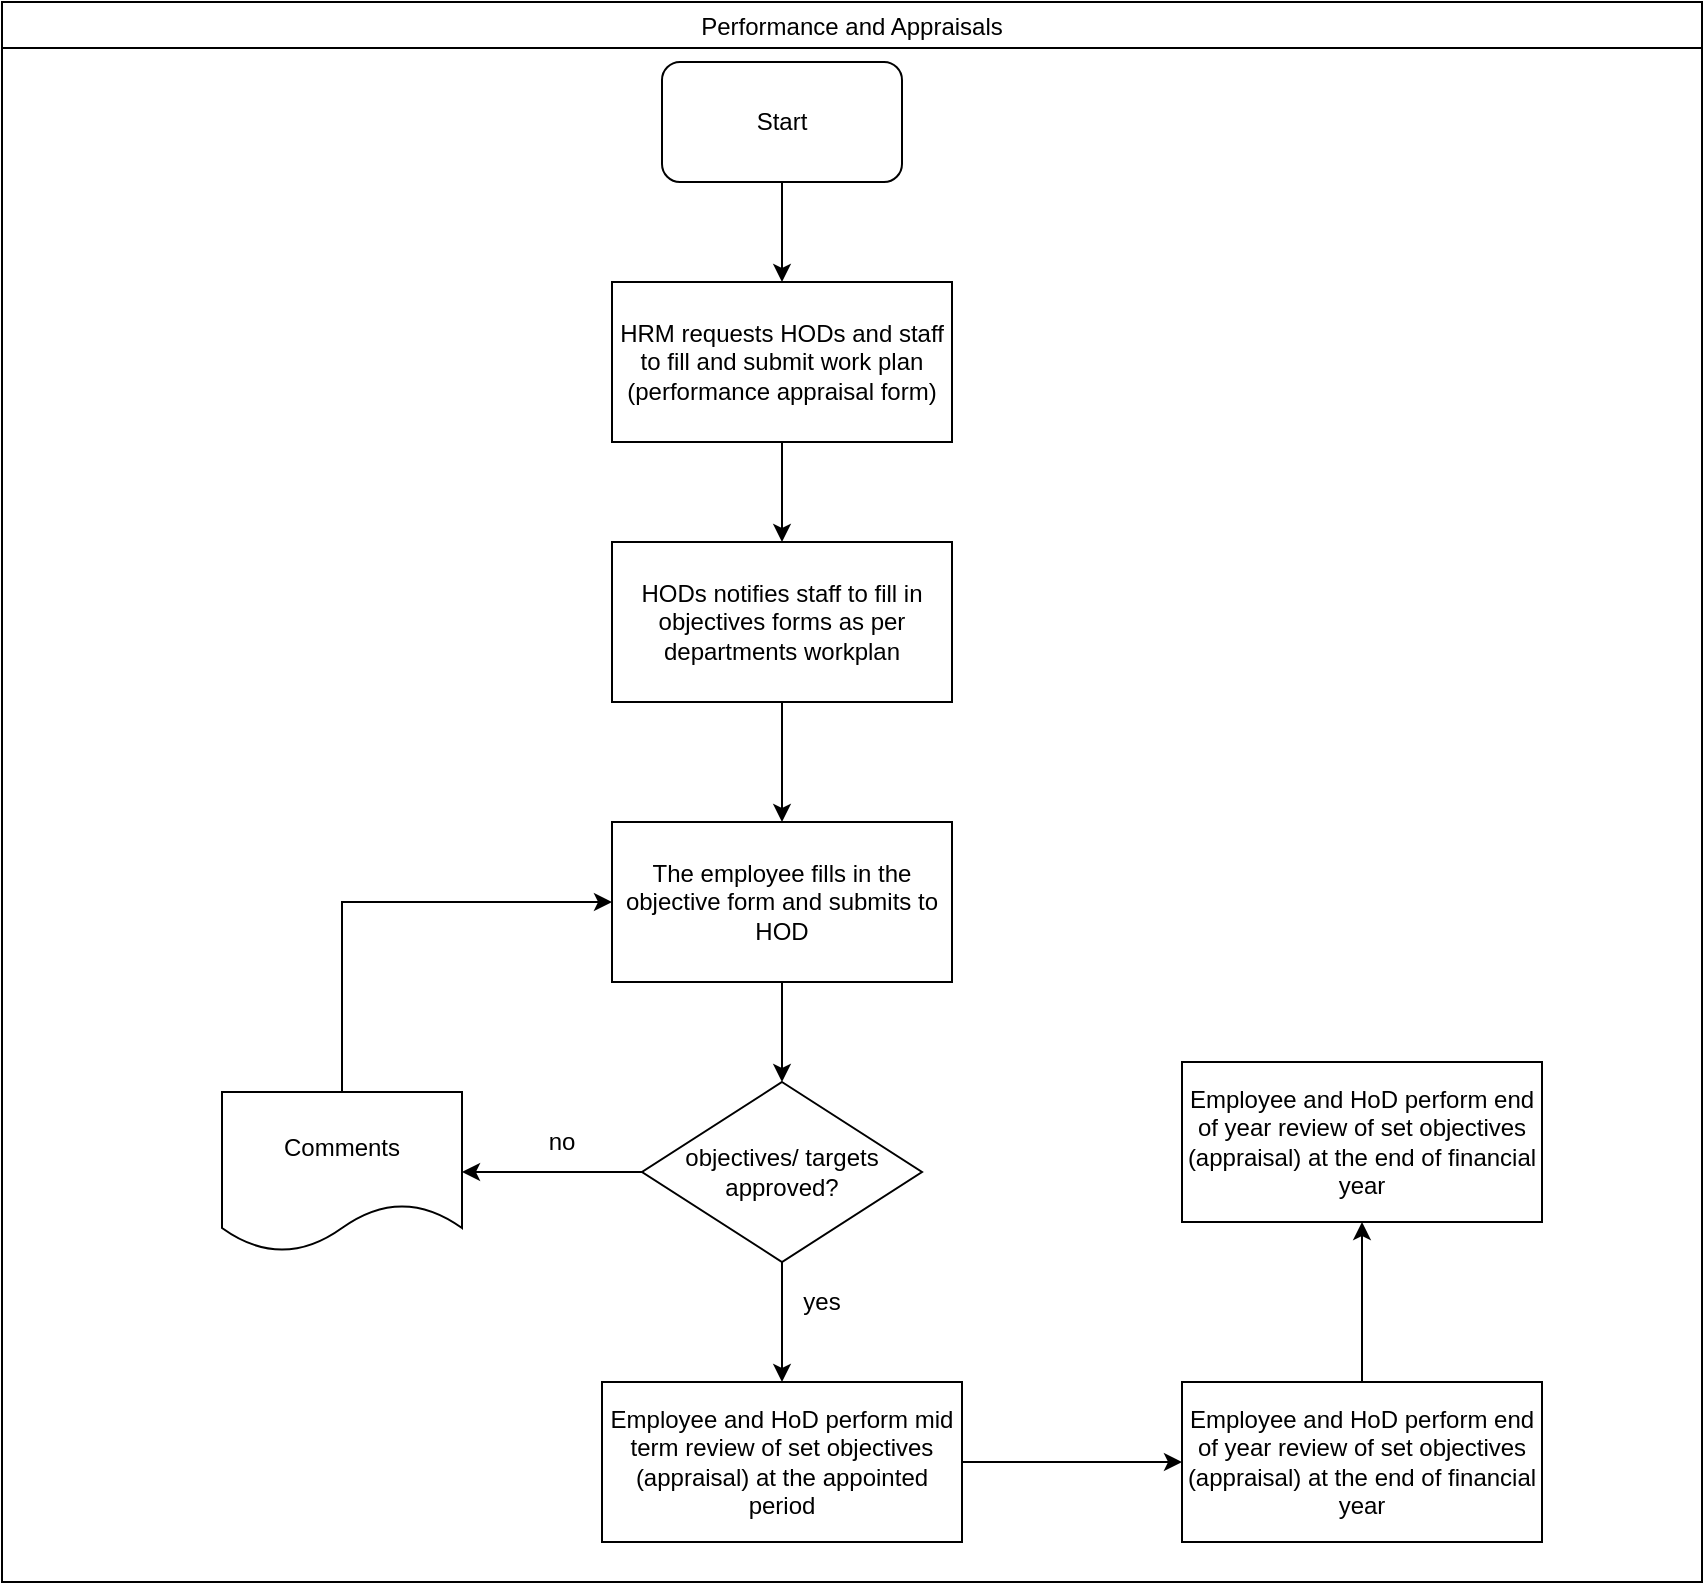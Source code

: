 <mxfile version="14.9.3" type="github">
  <diagram id="Ca4OcfbWpyK8q4Cd8vkL" name="Page-1">
    <mxGraphModel dx="1038" dy="508" grid="1" gridSize="10" guides="1" tooltips="1" connect="1" arrows="1" fold="1" page="1" pageScale="1" pageWidth="1169" pageHeight="827" math="0" shadow="0">
      <root>
        <mxCell id="0" />
        <mxCell id="1" parent="0" />
        <mxCell id="dlbC73xiNSkO4pf16p15-1" value="Performance and Appraisals" style="swimlane;fontStyle=0" vertex="1" parent="1">
          <mxGeometry x="140" y="20" width="850" height="790" as="geometry" />
        </mxCell>
        <mxCell id="dlbC73xiNSkO4pf16p15-2" value="Start" style="rounded=1;whiteSpace=wrap;html=1;" vertex="1" parent="dlbC73xiNSkO4pf16p15-1">
          <mxGeometry x="330" y="30" width="120" height="60" as="geometry" />
        </mxCell>
        <mxCell id="dlbC73xiNSkO4pf16p15-7" value="" style="edgeStyle=orthogonalEdgeStyle;rounded=0;orthogonalLoop=1;jettySize=auto;html=1;" edge="1" parent="dlbC73xiNSkO4pf16p15-1" source="dlbC73xiNSkO4pf16p15-5" target="dlbC73xiNSkO4pf16p15-6">
          <mxGeometry relative="1" as="geometry" />
        </mxCell>
        <mxCell id="dlbC73xiNSkO4pf16p15-5" value="&lt;span lang=&quot;EN-GB&quot;&gt;HRM requests HODs and staff to fill and submit work plan (performance appraisal form)&lt;/span&gt;" style="rounded=0;whiteSpace=wrap;html=1;" vertex="1" parent="dlbC73xiNSkO4pf16p15-1">
          <mxGeometry x="305" y="140" width="170" height="80" as="geometry" />
        </mxCell>
        <mxCell id="dlbC73xiNSkO4pf16p15-4" value="" style="edgeStyle=orthogonalEdgeStyle;rounded=0;orthogonalLoop=1;jettySize=auto;html=1;" edge="1" parent="dlbC73xiNSkO4pf16p15-1" source="dlbC73xiNSkO4pf16p15-2" target="dlbC73xiNSkO4pf16p15-5">
          <mxGeometry relative="1" as="geometry">
            <mxPoint x="390" y="190" as="targetPoint" />
          </mxGeometry>
        </mxCell>
        <mxCell id="dlbC73xiNSkO4pf16p15-9" value="" style="edgeStyle=orthogonalEdgeStyle;rounded=0;orthogonalLoop=1;jettySize=auto;html=1;" edge="1" parent="dlbC73xiNSkO4pf16p15-1" source="dlbC73xiNSkO4pf16p15-6" target="dlbC73xiNSkO4pf16p15-8">
          <mxGeometry relative="1" as="geometry" />
        </mxCell>
        <mxCell id="dlbC73xiNSkO4pf16p15-6" value="&lt;span lang=&quot;EN-GB&quot;&gt;&lt;span lang=&quot;EN-GB&quot;&gt;HODs notifies staff to fill in objectives forms as per departments workplan&lt;br&gt;&lt;/span&gt;&lt;/span&gt;" style="rounded=0;whiteSpace=wrap;html=1;" vertex="1" parent="dlbC73xiNSkO4pf16p15-1">
          <mxGeometry x="305" y="270" width="170" height="80" as="geometry" />
        </mxCell>
        <mxCell id="dlbC73xiNSkO4pf16p15-8" value="&lt;span lang=&quot;EN-GB&quot;&gt;The employee fills in the objective form and submits to HOD &lt;/span&gt;" style="rounded=0;whiteSpace=wrap;html=1;" vertex="1" parent="dlbC73xiNSkO4pf16p15-1">
          <mxGeometry x="305" y="410" width="170" height="80" as="geometry" />
        </mxCell>
        <mxCell id="dlbC73xiNSkO4pf16p15-14" value="" style="edgeStyle=orthogonalEdgeStyle;rounded=0;orthogonalLoop=1;jettySize=auto;html=1;" edge="1" parent="dlbC73xiNSkO4pf16p15-1" source="dlbC73xiNSkO4pf16p15-12" target="dlbC73xiNSkO4pf16p15-13">
          <mxGeometry relative="1" as="geometry" />
        </mxCell>
        <mxCell id="dlbC73xiNSkO4pf16p15-16" value="" style="edgeStyle=orthogonalEdgeStyle;rounded=0;orthogonalLoop=1;jettySize=auto;html=1;" edge="1" parent="dlbC73xiNSkO4pf16p15-1" source="dlbC73xiNSkO4pf16p15-12" target="dlbC73xiNSkO4pf16p15-15">
          <mxGeometry relative="1" as="geometry" />
        </mxCell>
        <mxCell id="dlbC73xiNSkO4pf16p15-12" value="objectives/ targets approved?" style="rhombus;whiteSpace=wrap;html=1;" vertex="1" parent="dlbC73xiNSkO4pf16p15-1">
          <mxGeometry x="320" y="540" width="140" height="90" as="geometry" />
        </mxCell>
        <mxCell id="dlbC73xiNSkO4pf16p15-11" value="" style="edgeStyle=orthogonalEdgeStyle;rounded=0;orthogonalLoop=1;jettySize=auto;html=1;" edge="1" parent="dlbC73xiNSkO4pf16p15-1" source="dlbC73xiNSkO4pf16p15-8" target="dlbC73xiNSkO4pf16p15-12">
          <mxGeometry relative="1" as="geometry">
            <mxPoint x="390" y="550" as="targetPoint" />
          </mxGeometry>
        </mxCell>
        <mxCell id="dlbC73xiNSkO4pf16p15-22" value="" style="edgeStyle=orthogonalEdgeStyle;rounded=0;orthogonalLoop=1;jettySize=auto;html=1;" edge="1" parent="dlbC73xiNSkO4pf16p15-1" source="dlbC73xiNSkO4pf16p15-13" target="dlbC73xiNSkO4pf16p15-21">
          <mxGeometry relative="1" as="geometry" />
        </mxCell>
        <mxCell id="dlbC73xiNSkO4pf16p15-13" value="&lt;span lang=&quot;EN-GB&quot;&gt;Employee and HoD perform mid term review of set objectives (appraisal) at the appointed period&lt;br&gt;&lt;/span&gt;" style="whiteSpace=wrap;html=1;" vertex="1" parent="dlbC73xiNSkO4pf16p15-1">
          <mxGeometry x="300" y="690" width="180" height="80" as="geometry" />
        </mxCell>
        <mxCell id="dlbC73xiNSkO4pf16p15-18" value="" style="edgeStyle=orthogonalEdgeStyle;rounded=0;orthogonalLoop=1;jettySize=auto;html=1;entryX=0;entryY=0.5;entryDx=0;entryDy=0;" edge="1" parent="dlbC73xiNSkO4pf16p15-1" source="dlbC73xiNSkO4pf16p15-15" target="dlbC73xiNSkO4pf16p15-8">
          <mxGeometry relative="1" as="geometry">
            <mxPoint x="170" y="455" as="targetPoint" />
            <Array as="points">
              <mxPoint x="170" y="450" />
            </Array>
          </mxGeometry>
        </mxCell>
        <mxCell id="dlbC73xiNSkO4pf16p15-15" value="Comments" style="shape=document;whiteSpace=wrap;html=1;boundedLbl=1;" vertex="1" parent="dlbC73xiNSkO4pf16p15-1">
          <mxGeometry x="110" y="545" width="120" height="80" as="geometry" />
        </mxCell>
        <mxCell id="dlbC73xiNSkO4pf16p15-24" value="" style="edgeStyle=orthogonalEdgeStyle;rounded=0;orthogonalLoop=1;jettySize=auto;html=1;" edge="1" parent="dlbC73xiNSkO4pf16p15-1" source="dlbC73xiNSkO4pf16p15-21" target="dlbC73xiNSkO4pf16p15-23">
          <mxGeometry relative="1" as="geometry" />
        </mxCell>
        <mxCell id="dlbC73xiNSkO4pf16p15-21" value="&lt;span lang=&quot;EN-GB&quot;&gt;Employee and HoD perform end of year review of set objectives (appraisal) at the end of financial year&lt;br&gt;&lt;/span&gt;" style="whiteSpace=wrap;html=1;" vertex="1" parent="dlbC73xiNSkO4pf16p15-1">
          <mxGeometry x="590" y="690" width="180" height="80" as="geometry" />
        </mxCell>
        <mxCell id="dlbC73xiNSkO4pf16p15-23" value="&lt;span lang=&quot;EN-GB&quot;&gt;Employee and HoD perform end of year review of set objectives (appraisal) at the end of financial year&lt;br&gt;&lt;/span&gt;" style="whiteSpace=wrap;html=1;" vertex="1" parent="dlbC73xiNSkO4pf16p15-1">
          <mxGeometry x="590" y="530" width="180" height="80" as="geometry" />
        </mxCell>
        <mxCell id="dlbC73xiNSkO4pf16p15-19" value="yes" style="text;html=1;strokeColor=none;fillColor=none;align=center;verticalAlign=middle;whiteSpace=wrap;rounded=0;" vertex="1" parent="1">
          <mxGeometry x="530" y="660" width="40" height="20" as="geometry" />
        </mxCell>
        <mxCell id="dlbC73xiNSkO4pf16p15-20" value="no" style="text;html=1;strokeColor=none;fillColor=none;align=center;verticalAlign=middle;whiteSpace=wrap;rounded=0;" vertex="1" parent="1">
          <mxGeometry x="400" y="580" width="40" height="20" as="geometry" />
        </mxCell>
      </root>
    </mxGraphModel>
  </diagram>
</mxfile>
